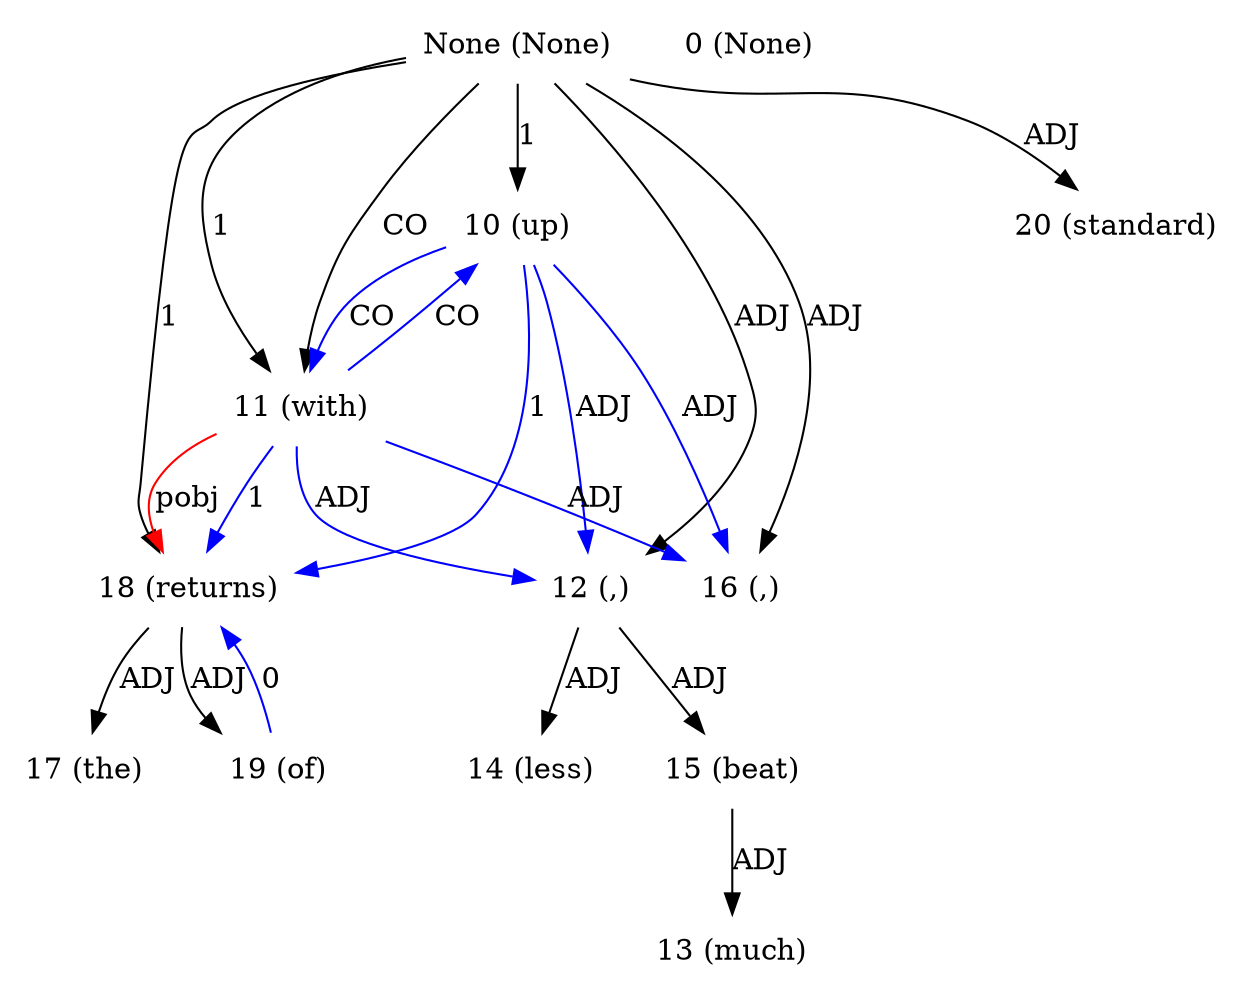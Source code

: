digraph G{
edge [dir=forward]
node [shape=plaintext]

None [label="None (None)"]
None -> 10 [label="1"]
None -> 11 [label="1"]
None [label="None (None)"]
None -> 18 [label="1"]
None -> 12 [label="ADJ"]
None -> 16 [label="ADJ"]
None -> 11 [label="CO"]
None [label="None (None)"]
None -> 20 [label="ADJ"]
0 [label="0 (None)"]
10 [label="10 (up)"]
10 -> 18 [label="1", color="blue"]
10 -> 11 [label="CO", color="blue"]
10 -> 12 [label="ADJ", color="blue"]
10 -> 16 [label="ADJ", color="blue"]
11 [label="11 (with)"]
11 -> 18 [label="1", color="blue"]
11 -> 10 [label="CO", color="blue"]
11 -> 16 [label="ADJ", color="blue"]
11 -> 12 [label="ADJ", color="blue"]
12 [label="12 (,)"]
12 -> 14 [label="ADJ"]
12 -> 15 [label="ADJ"]
13 [label="13 (much)"]
14 [label="14 (less)"]
15 [label="15 (beat)"]
15 -> 13 [label="ADJ"]
16 [label="16 (,)"]
17 [label="17 (the)"]
18 [label="18 (returns)"]
11 -> 18 [label="pobj", color="red"]
18 -> 17 [label="ADJ"]
18 -> 19 [label="ADJ"]
19 [label="19 (of)"]
19 -> 18 [label="0", color="blue"]
20 [label="20 (standard)"]
}
